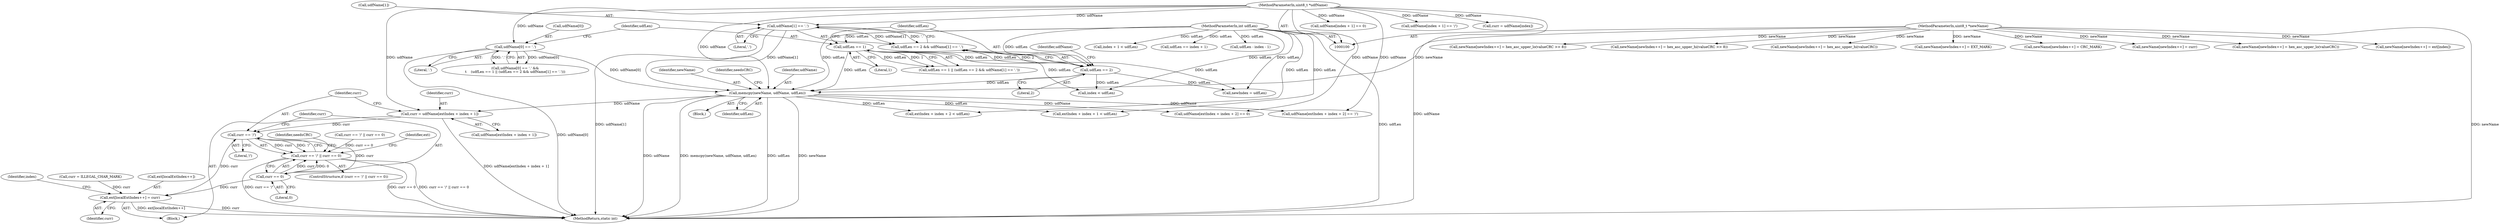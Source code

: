 digraph "1_linux_0e5cc9a40ada6046e6bc3bdfcd0c0d7e4b706b14_4@integer" {
"1000294" [label="(Call,curr = udfName[extIndex + index + 1])"];
"1000157" [label="(Call,memcpy(newName, udfName, udfLen))"];
"1000101" [label="(MethodParameterIn,uint8_t *newName)"];
"1000145" [label="(Call,udfName[1] == '.')"];
"1000102" [label="(MethodParameterIn,uint8_t *udfName)"];
"1000132" [label="(Call,udfName[0] == '.')"];
"1000103" [label="(MethodParameterIn,int udfLen)"];
"1000138" [label="(Call,udfLen == 1)"];
"1000142" [label="(Call,udfLen == 2)"];
"1000305" [label="(Call,curr == '/')"];
"1000304" [label="(Call,curr == '/' || curr == 0)"];
"1000308" [label="(Call,curr == 0)"];
"1000354" [label="(Call,ext[localExtIndex++] = curr)"];
"1000158" [label="(Identifier,newName)"];
"1000293" [label="(Block,)"];
"1000295" [label="(Identifier,curr)"];
"1000414" [label="(Call,newName[newIndex++] = hex_asc_upper_hi(valueCRC))"];
"1000334" [label="(Call,udfName[extIndex + index + 2] == '/')"];
"1000456" [label="(MethodReturn,static int)"];
"1000313" [label="(Identifier,needsCRC)"];
"1000265" [label="(Identifier,needsCRC)"];
"1000309" [label="(Identifier,curr)"];
"1000431" [label="(Call,newName[newIndex++] = EXT_MARK)"];
"1000355" [label="(Call,ext[localExtIndex++])"];
"1000384" [label="(Call,newName[newIndex++] = CRC_MARK)"];
"1000307" [label="(Literal,'/')"];
"1000146" [label="(Call,udfName[1])"];
"1000150" [label="(Block,)"];
"1000354" [label="(Call,ext[localExtIndex++] = curr)"];
"1000147" [label="(Identifier,udfName)"];
"1000144" [label="(Literal,2)"];
"1000142" [label="(Call,udfLen == 2)"];
"1000179" [label="(Call,curr == '/' || curr == 0)"];
"1000138" [label="(Call,udfLen == 1)"];
"1000141" [label="(Call,udfLen == 2 && udfName[1] == '.')"];
"1000149" [label="(Literal,'.')"];
"1000143" [label="(Identifier,udfLen)"];
"1000195" [label="(Call,index + 1 < udfLen)"];
"1000310" [label="(Literal,0)"];
"1000231" [label="(Call,udfLen == index + 1)"];
"1000102" [label="(MethodParameterIn,uint8_t *udfName)"];
"1000254" [label="(Call,newName[newIndex++] = curr)"];
"1000421" [label="(Call,newName[newIndex++] = hex_asc_upper_lo(valueCRC))"];
"1000446" [label="(Call,newName[newIndex++] = ext[index])"];
"1000140" [label="(Literal,1)"];
"1000405" [label="(Call,newName[newIndex++] = hex_asc_upper_lo(valueCRC >> 8))"];
"1000208" [label="(Call,udfName[index + 1] == 0)"];
"1000201" [label="(Call,udfName[index + 1] == '/')"];
"1000137" [label="(Call,udfLen == 1 || (udfLen == 2 && udfName[1] == '.'))"];
"1000223" [label="(Call,udfLen - index - 1)"];
"1000284" [label="(Call,extIndex + index + 1 < udfLen)"];
"1000396" [label="(Call,newName[newIndex++] = hex_asc_upper_hi(valueCRC >> 8))"];
"1000133" [label="(Call,udfName[0])"];
"1000159" [label="(Identifier,udfName)"];
"1000173" [label="(Call,curr = udfName[index])"];
"1000103" [label="(MethodParameterIn,int udfLen)"];
"1000154" [label="(Call,newIndex = udfLen)"];
"1000308" [label="(Call,curr == 0)"];
"1000303" [label="(ControlStructure,if (curr == '/' || curr == 0))"];
"1000136" [label="(Literal,'.')"];
"1000304" [label="(Call,curr == '/' || curr == 0)"];
"1000157" [label="(Call,memcpy(newName, udfName, udfLen))"];
"1000306" [label="(Identifier,curr)"];
"1000305" [label="(Call,curr == '/')"];
"1000320" [label="(Call,extIndex + index + 2 < udfLen)"];
"1000343" [label="(Call,udfName[extIndex + index + 2] == 0)"];
"1000139" [label="(Identifier,udfLen)"];
"1000356" [label="(Identifier,ext)"];
"1000359" [label="(Identifier,curr)"];
"1000294" [label="(Call,curr = udfName[extIndex + index + 1])"];
"1000145" [label="(Call,udfName[1] == '.')"];
"1000101" [label="(MethodParameterIn,uint8_t *newName)"];
"1000132" [label="(Call,udfName[0] == '.')"];
"1000131" [label="(Call,udfName[0] == '.' &&\n\t    (udfLen == 1 || (udfLen == 2 && udfName[1] == '.')))"];
"1000292" [label="(Identifier,index)"];
"1000160" [label="(Identifier,udfLen)"];
"1000296" [label="(Call,udfName[extIndex + index + 1])"];
"1000167" [label="(Call,index < udfLen)"];
"1000315" [label="(Call,curr = ILLEGAL_CHAR_MARK)"];
"1000294" -> "1000293"  [label="AST: "];
"1000294" -> "1000296"  [label="CFG: "];
"1000295" -> "1000294"  [label="AST: "];
"1000296" -> "1000294"  [label="AST: "];
"1000306" -> "1000294"  [label="CFG: "];
"1000294" -> "1000456"  [label="DDG: udfName[extIndex + index + 1]"];
"1000157" -> "1000294"  [label="DDG: udfName"];
"1000102" -> "1000294"  [label="DDG: udfName"];
"1000294" -> "1000305"  [label="DDG: curr"];
"1000157" -> "1000150"  [label="AST: "];
"1000157" -> "1000160"  [label="CFG: "];
"1000158" -> "1000157"  [label="AST: "];
"1000159" -> "1000157"  [label="AST: "];
"1000160" -> "1000157"  [label="AST: "];
"1000265" -> "1000157"  [label="CFG: "];
"1000157" -> "1000456"  [label="DDG: udfName"];
"1000157" -> "1000456"  [label="DDG: memcpy(newName, udfName, udfLen)"];
"1000157" -> "1000456"  [label="DDG: udfLen"];
"1000157" -> "1000456"  [label="DDG: newName"];
"1000101" -> "1000157"  [label="DDG: newName"];
"1000145" -> "1000157"  [label="DDG: udfName[1]"];
"1000132" -> "1000157"  [label="DDG: udfName[0]"];
"1000102" -> "1000157"  [label="DDG: udfName"];
"1000103" -> "1000157"  [label="DDG: udfLen"];
"1000138" -> "1000157"  [label="DDG: udfLen"];
"1000142" -> "1000157"  [label="DDG: udfLen"];
"1000157" -> "1000284"  [label="DDG: udfLen"];
"1000157" -> "1000320"  [label="DDG: udfLen"];
"1000157" -> "1000334"  [label="DDG: udfName"];
"1000157" -> "1000343"  [label="DDG: udfName"];
"1000101" -> "1000100"  [label="AST: "];
"1000101" -> "1000456"  [label="DDG: newName"];
"1000101" -> "1000254"  [label="DDG: newName"];
"1000101" -> "1000384"  [label="DDG: newName"];
"1000101" -> "1000396"  [label="DDG: newName"];
"1000101" -> "1000405"  [label="DDG: newName"];
"1000101" -> "1000414"  [label="DDG: newName"];
"1000101" -> "1000421"  [label="DDG: newName"];
"1000101" -> "1000431"  [label="DDG: newName"];
"1000101" -> "1000446"  [label="DDG: newName"];
"1000145" -> "1000141"  [label="AST: "];
"1000145" -> "1000149"  [label="CFG: "];
"1000146" -> "1000145"  [label="AST: "];
"1000149" -> "1000145"  [label="AST: "];
"1000141" -> "1000145"  [label="CFG: "];
"1000145" -> "1000456"  [label="DDG: udfName[1]"];
"1000145" -> "1000141"  [label="DDG: udfName[1]"];
"1000145" -> "1000141"  [label="DDG: '.'"];
"1000102" -> "1000145"  [label="DDG: udfName"];
"1000102" -> "1000100"  [label="AST: "];
"1000102" -> "1000456"  [label="DDG: udfName"];
"1000102" -> "1000132"  [label="DDG: udfName"];
"1000102" -> "1000173"  [label="DDG: udfName"];
"1000102" -> "1000201"  [label="DDG: udfName"];
"1000102" -> "1000208"  [label="DDG: udfName"];
"1000102" -> "1000334"  [label="DDG: udfName"];
"1000102" -> "1000343"  [label="DDG: udfName"];
"1000132" -> "1000131"  [label="AST: "];
"1000132" -> "1000136"  [label="CFG: "];
"1000133" -> "1000132"  [label="AST: "];
"1000136" -> "1000132"  [label="AST: "];
"1000139" -> "1000132"  [label="CFG: "];
"1000131" -> "1000132"  [label="CFG: "];
"1000132" -> "1000456"  [label="DDG: udfName[0]"];
"1000132" -> "1000131"  [label="DDG: udfName[0]"];
"1000132" -> "1000131"  [label="DDG: '.'"];
"1000103" -> "1000100"  [label="AST: "];
"1000103" -> "1000456"  [label="DDG: udfLen"];
"1000103" -> "1000138"  [label="DDG: udfLen"];
"1000103" -> "1000142"  [label="DDG: udfLen"];
"1000103" -> "1000154"  [label="DDG: udfLen"];
"1000103" -> "1000167"  [label="DDG: udfLen"];
"1000103" -> "1000195"  [label="DDG: udfLen"];
"1000103" -> "1000223"  [label="DDG: udfLen"];
"1000103" -> "1000231"  [label="DDG: udfLen"];
"1000103" -> "1000284"  [label="DDG: udfLen"];
"1000103" -> "1000320"  [label="DDG: udfLen"];
"1000138" -> "1000137"  [label="AST: "];
"1000138" -> "1000140"  [label="CFG: "];
"1000139" -> "1000138"  [label="AST: "];
"1000140" -> "1000138"  [label="AST: "];
"1000143" -> "1000138"  [label="CFG: "];
"1000137" -> "1000138"  [label="CFG: "];
"1000138" -> "1000137"  [label="DDG: udfLen"];
"1000138" -> "1000137"  [label="DDG: 1"];
"1000138" -> "1000142"  [label="DDG: udfLen"];
"1000138" -> "1000154"  [label="DDG: udfLen"];
"1000138" -> "1000167"  [label="DDG: udfLen"];
"1000142" -> "1000141"  [label="AST: "];
"1000142" -> "1000144"  [label="CFG: "];
"1000143" -> "1000142"  [label="AST: "];
"1000144" -> "1000142"  [label="AST: "];
"1000147" -> "1000142"  [label="CFG: "];
"1000141" -> "1000142"  [label="CFG: "];
"1000142" -> "1000141"  [label="DDG: udfLen"];
"1000142" -> "1000141"  [label="DDG: 2"];
"1000142" -> "1000154"  [label="DDG: udfLen"];
"1000142" -> "1000167"  [label="DDG: udfLen"];
"1000305" -> "1000304"  [label="AST: "];
"1000305" -> "1000307"  [label="CFG: "];
"1000306" -> "1000305"  [label="AST: "];
"1000307" -> "1000305"  [label="AST: "];
"1000309" -> "1000305"  [label="CFG: "];
"1000304" -> "1000305"  [label="CFG: "];
"1000305" -> "1000304"  [label="DDG: curr"];
"1000305" -> "1000304"  [label="DDG: '/'"];
"1000305" -> "1000308"  [label="DDG: curr"];
"1000305" -> "1000354"  [label="DDG: curr"];
"1000304" -> "1000303"  [label="AST: "];
"1000304" -> "1000308"  [label="CFG: "];
"1000308" -> "1000304"  [label="AST: "];
"1000313" -> "1000304"  [label="CFG: "];
"1000356" -> "1000304"  [label="CFG: "];
"1000304" -> "1000456"  [label="DDG: curr == '/' || curr == 0"];
"1000304" -> "1000456"  [label="DDG: curr == '/'"];
"1000304" -> "1000456"  [label="DDG: curr == 0"];
"1000308" -> "1000304"  [label="DDG: curr"];
"1000308" -> "1000304"  [label="DDG: 0"];
"1000179" -> "1000304"  [label="DDG: curr == 0"];
"1000308" -> "1000310"  [label="CFG: "];
"1000309" -> "1000308"  [label="AST: "];
"1000310" -> "1000308"  [label="AST: "];
"1000308" -> "1000354"  [label="DDG: curr"];
"1000354" -> "1000293"  [label="AST: "];
"1000354" -> "1000359"  [label="CFG: "];
"1000355" -> "1000354"  [label="AST: "];
"1000359" -> "1000354"  [label="AST: "];
"1000292" -> "1000354"  [label="CFG: "];
"1000354" -> "1000456"  [label="DDG: ext[localExtIndex++]"];
"1000354" -> "1000456"  [label="DDG: curr"];
"1000315" -> "1000354"  [label="DDG: curr"];
}
